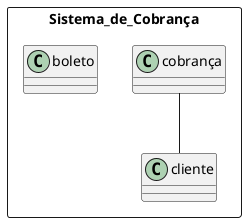 @startuml sisDeCobrança
  package Sistema_de_Cobrança <<rectangle>> {
    class cliente {}
    class cobrança {}
    cobrança -- cliente
    class boleto {}  
  }
@enduml